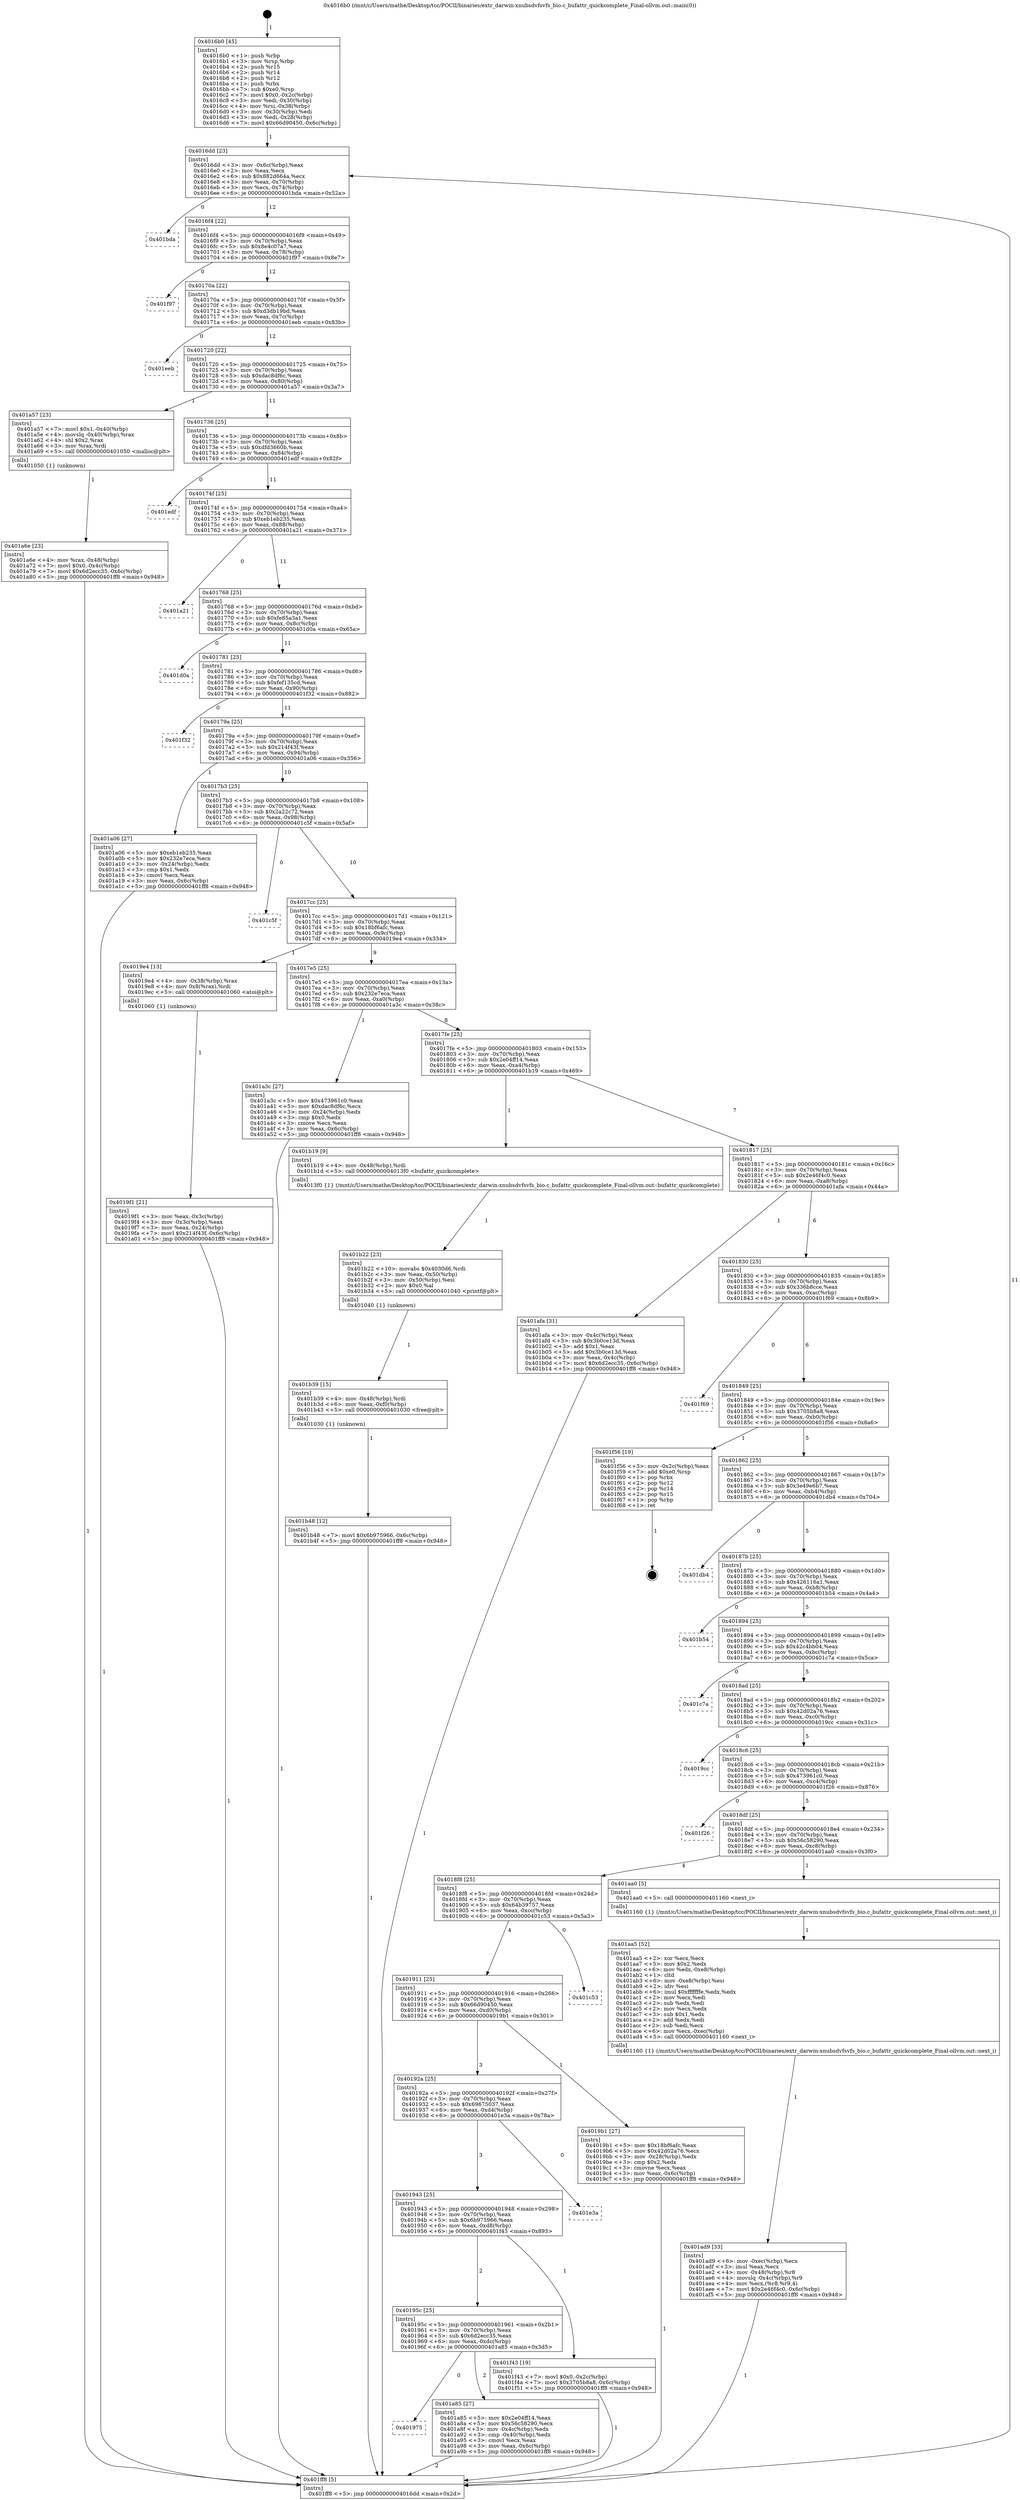digraph "0x4016b0" {
  label = "0x4016b0 (/mnt/c/Users/mathe/Desktop/tcc/POCII/binaries/extr_darwin-xnubsdvfsvfs_bio.c_bufattr_quickcomplete_Final-ollvm.out::main(0))"
  labelloc = "t"
  node[shape=record]

  Entry [label="",width=0.3,height=0.3,shape=circle,fillcolor=black,style=filled]
  "0x4016dd" [label="{
     0x4016dd [23]\l
     | [instrs]\l
     &nbsp;&nbsp;0x4016dd \<+3\>: mov -0x6c(%rbp),%eax\l
     &nbsp;&nbsp;0x4016e0 \<+2\>: mov %eax,%ecx\l
     &nbsp;&nbsp;0x4016e2 \<+6\>: sub $0x882d664a,%ecx\l
     &nbsp;&nbsp;0x4016e8 \<+3\>: mov %eax,-0x70(%rbp)\l
     &nbsp;&nbsp;0x4016eb \<+3\>: mov %ecx,-0x74(%rbp)\l
     &nbsp;&nbsp;0x4016ee \<+6\>: je 0000000000401bda \<main+0x52a\>\l
  }"]
  "0x401bda" [label="{
     0x401bda\l
  }", style=dashed]
  "0x4016f4" [label="{
     0x4016f4 [22]\l
     | [instrs]\l
     &nbsp;&nbsp;0x4016f4 \<+5\>: jmp 00000000004016f9 \<main+0x49\>\l
     &nbsp;&nbsp;0x4016f9 \<+3\>: mov -0x70(%rbp),%eax\l
     &nbsp;&nbsp;0x4016fc \<+5\>: sub $0x8e4c07a7,%eax\l
     &nbsp;&nbsp;0x401701 \<+3\>: mov %eax,-0x78(%rbp)\l
     &nbsp;&nbsp;0x401704 \<+6\>: je 0000000000401f97 \<main+0x8e7\>\l
  }"]
  Exit [label="",width=0.3,height=0.3,shape=circle,fillcolor=black,style=filled,peripheries=2]
  "0x401f97" [label="{
     0x401f97\l
  }", style=dashed]
  "0x40170a" [label="{
     0x40170a [22]\l
     | [instrs]\l
     &nbsp;&nbsp;0x40170a \<+5\>: jmp 000000000040170f \<main+0x5f\>\l
     &nbsp;&nbsp;0x40170f \<+3\>: mov -0x70(%rbp),%eax\l
     &nbsp;&nbsp;0x401712 \<+5\>: sub $0xd3db19bd,%eax\l
     &nbsp;&nbsp;0x401717 \<+3\>: mov %eax,-0x7c(%rbp)\l
     &nbsp;&nbsp;0x40171a \<+6\>: je 0000000000401eeb \<main+0x83b\>\l
  }"]
  "0x401b48" [label="{
     0x401b48 [12]\l
     | [instrs]\l
     &nbsp;&nbsp;0x401b48 \<+7\>: movl $0x6b975966,-0x6c(%rbp)\l
     &nbsp;&nbsp;0x401b4f \<+5\>: jmp 0000000000401ff8 \<main+0x948\>\l
  }"]
  "0x401eeb" [label="{
     0x401eeb\l
  }", style=dashed]
  "0x401720" [label="{
     0x401720 [22]\l
     | [instrs]\l
     &nbsp;&nbsp;0x401720 \<+5\>: jmp 0000000000401725 \<main+0x75\>\l
     &nbsp;&nbsp;0x401725 \<+3\>: mov -0x70(%rbp),%eax\l
     &nbsp;&nbsp;0x401728 \<+5\>: sub $0xdac8df6c,%eax\l
     &nbsp;&nbsp;0x40172d \<+3\>: mov %eax,-0x80(%rbp)\l
     &nbsp;&nbsp;0x401730 \<+6\>: je 0000000000401a57 \<main+0x3a7\>\l
  }"]
  "0x401b39" [label="{
     0x401b39 [15]\l
     | [instrs]\l
     &nbsp;&nbsp;0x401b39 \<+4\>: mov -0x48(%rbp),%rdi\l
     &nbsp;&nbsp;0x401b3d \<+6\>: mov %eax,-0xf0(%rbp)\l
     &nbsp;&nbsp;0x401b43 \<+5\>: call 0000000000401030 \<free@plt\>\l
     | [calls]\l
     &nbsp;&nbsp;0x401030 \{1\} (unknown)\l
  }"]
  "0x401a57" [label="{
     0x401a57 [23]\l
     | [instrs]\l
     &nbsp;&nbsp;0x401a57 \<+7\>: movl $0x1,-0x40(%rbp)\l
     &nbsp;&nbsp;0x401a5e \<+4\>: movslq -0x40(%rbp),%rax\l
     &nbsp;&nbsp;0x401a62 \<+4\>: shl $0x2,%rax\l
     &nbsp;&nbsp;0x401a66 \<+3\>: mov %rax,%rdi\l
     &nbsp;&nbsp;0x401a69 \<+5\>: call 0000000000401050 \<malloc@plt\>\l
     | [calls]\l
     &nbsp;&nbsp;0x401050 \{1\} (unknown)\l
  }"]
  "0x401736" [label="{
     0x401736 [25]\l
     | [instrs]\l
     &nbsp;&nbsp;0x401736 \<+5\>: jmp 000000000040173b \<main+0x8b\>\l
     &nbsp;&nbsp;0x40173b \<+3\>: mov -0x70(%rbp),%eax\l
     &nbsp;&nbsp;0x40173e \<+5\>: sub $0xdfd3660b,%eax\l
     &nbsp;&nbsp;0x401743 \<+6\>: mov %eax,-0x84(%rbp)\l
     &nbsp;&nbsp;0x401749 \<+6\>: je 0000000000401edf \<main+0x82f\>\l
  }"]
  "0x401b22" [label="{
     0x401b22 [23]\l
     | [instrs]\l
     &nbsp;&nbsp;0x401b22 \<+10\>: movabs $0x4030d6,%rdi\l
     &nbsp;&nbsp;0x401b2c \<+3\>: mov %eax,-0x50(%rbp)\l
     &nbsp;&nbsp;0x401b2f \<+3\>: mov -0x50(%rbp),%esi\l
     &nbsp;&nbsp;0x401b32 \<+2\>: mov $0x0,%al\l
     &nbsp;&nbsp;0x401b34 \<+5\>: call 0000000000401040 \<printf@plt\>\l
     | [calls]\l
     &nbsp;&nbsp;0x401040 \{1\} (unknown)\l
  }"]
  "0x401edf" [label="{
     0x401edf\l
  }", style=dashed]
  "0x40174f" [label="{
     0x40174f [25]\l
     | [instrs]\l
     &nbsp;&nbsp;0x40174f \<+5\>: jmp 0000000000401754 \<main+0xa4\>\l
     &nbsp;&nbsp;0x401754 \<+3\>: mov -0x70(%rbp),%eax\l
     &nbsp;&nbsp;0x401757 \<+5\>: sub $0xeb1eb235,%eax\l
     &nbsp;&nbsp;0x40175c \<+6\>: mov %eax,-0x88(%rbp)\l
     &nbsp;&nbsp;0x401762 \<+6\>: je 0000000000401a21 \<main+0x371\>\l
  }"]
  "0x401ad9" [label="{
     0x401ad9 [33]\l
     | [instrs]\l
     &nbsp;&nbsp;0x401ad9 \<+6\>: mov -0xec(%rbp),%ecx\l
     &nbsp;&nbsp;0x401adf \<+3\>: imul %eax,%ecx\l
     &nbsp;&nbsp;0x401ae2 \<+4\>: mov -0x48(%rbp),%r8\l
     &nbsp;&nbsp;0x401ae6 \<+4\>: movslq -0x4c(%rbp),%r9\l
     &nbsp;&nbsp;0x401aea \<+4\>: mov %ecx,(%r8,%r9,4)\l
     &nbsp;&nbsp;0x401aee \<+7\>: movl $0x2e46f4c0,-0x6c(%rbp)\l
     &nbsp;&nbsp;0x401af5 \<+5\>: jmp 0000000000401ff8 \<main+0x948\>\l
  }"]
  "0x401a21" [label="{
     0x401a21\l
  }", style=dashed]
  "0x401768" [label="{
     0x401768 [25]\l
     | [instrs]\l
     &nbsp;&nbsp;0x401768 \<+5\>: jmp 000000000040176d \<main+0xbd\>\l
     &nbsp;&nbsp;0x40176d \<+3\>: mov -0x70(%rbp),%eax\l
     &nbsp;&nbsp;0x401770 \<+5\>: sub $0xfe85a3a1,%eax\l
     &nbsp;&nbsp;0x401775 \<+6\>: mov %eax,-0x8c(%rbp)\l
     &nbsp;&nbsp;0x40177b \<+6\>: je 0000000000401d0a \<main+0x65a\>\l
  }"]
  "0x401aa5" [label="{
     0x401aa5 [52]\l
     | [instrs]\l
     &nbsp;&nbsp;0x401aa5 \<+2\>: xor %ecx,%ecx\l
     &nbsp;&nbsp;0x401aa7 \<+5\>: mov $0x2,%edx\l
     &nbsp;&nbsp;0x401aac \<+6\>: mov %edx,-0xe8(%rbp)\l
     &nbsp;&nbsp;0x401ab2 \<+1\>: cltd\l
     &nbsp;&nbsp;0x401ab3 \<+6\>: mov -0xe8(%rbp),%esi\l
     &nbsp;&nbsp;0x401ab9 \<+2\>: idiv %esi\l
     &nbsp;&nbsp;0x401abb \<+6\>: imul $0xfffffffe,%edx,%edx\l
     &nbsp;&nbsp;0x401ac1 \<+2\>: mov %ecx,%edi\l
     &nbsp;&nbsp;0x401ac3 \<+2\>: sub %edx,%edi\l
     &nbsp;&nbsp;0x401ac5 \<+2\>: mov %ecx,%edx\l
     &nbsp;&nbsp;0x401ac7 \<+3\>: sub $0x1,%edx\l
     &nbsp;&nbsp;0x401aca \<+2\>: add %edx,%edi\l
     &nbsp;&nbsp;0x401acc \<+2\>: sub %edi,%ecx\l
     &nbsp;&nbsp;0x401ace \<+6\>: mov %ecx,-0xec(%rbp)\l
     &nbsp;&nbsp;0x401ad4 \<+5\>: call 0000000000401160 \<next_i\>\l
     | [calls]\l
     &nbsp;&nbsp;0x401160 \{1\} (/mnt/c/Users/mathe/Desktop/tcc/POCII/binaries/extr_darwin-xnubsdvfsvfs_bio.c_bufattr_quickcomplete_Final-ollvm.out::next_i)\l
  }"]
  "0x401d0a" [label="{
     0x401d0a\l
  }", style=dashed]
  "0x401781" [label="{
     0x401781 [25]\l
     | [instrs]\l
     &nbsp;&nbsp;0x401781 \<+5\>: jmp 0000000000401786 \<main+0xd6\>\l
     &nbsp;&nbsp;0x401786 \<+3\>: mov -0x70(%rbp),%eax\l
     &nbsp;&nbsp;0x401789 \<+5\>: sub $0xfef135cd,%eax\l
     &nbsp;&nbsp;0x40178e \<+6\>: mov %eax,-0x90(%rbp)\l
     &nbsp;&nbsp;0x401794 \<+6\>: je 0000000000401f32 \<main+0x882\>\l
  }"]
  "0x401975" [label="{
     0x401975\l
  }", style=dashed]
  "0x401f32" [label="{
     0x401f32\l
  }", style=dashed]
  "0x40179a" [label="{
     0x40179a [25]\l
     | [instrs]\l
     &nbsp;&nbsp;0x40179a \<+5\>: jmp 000000000040179f \<main+0xef\>\l
     &nbsp;&nbsp;0x40179f \<+3\>: mov -0x70(%rbp),%eax\l
     &nbsp;&nbsp;0x4017a2 \<+5\>: sub $0x214f43f,%eax\l
     &nbsp;&nbsp;0x4017a7 \<+6\>: mov %eax,-0x94(%rbp)\l
     &nbsp;&nbsp;0x4017ad \<+6\>: je 0000000000401a06 \<main+0x356\>\l
  }"]
  "0x401a85" [label="{
     0x401a85 [27]\l
     | [instrs]\l
     &nbsp;&nbsp;0x401a85 \<+5\>: mov $0x2e04ff14,%eax\l
     &nbsp;&nbsp;0x401a8a \<+5\>: mov $0x56c58290,%ecx\l
     &nbsp;&nbsp;0x401a8f \<+3\>: mov -0x4c(%rbp),%edx\l
     &nbsp;&nbsp;0x401a92 \<+3\>: cmp -0x40(%rbp),%edx\l
     &nbsp;&nbsp;0x401a95 \<+3\>: cmovl %ecx,%eax\l
     &nbsp;&nbsp;0x401a98 \<+3\>: mov %eax,-0x6c(%rbp)\l
     &nbsp;&nbsp;0x401a9b \<+5\>: jmp 0000000000401ff8 \<main+0x948\>\l
  }"]
  "0x401a06" [label="{
     0x401a06 [27]\l
     | [instrs]\l
     &nbsp;&nbsp;0x401a06 \<+5\>: mov $0xeb1eb235,%eax\l
     &nbsp;&nbsp;0x401a0b \<+5\>: mov $0x232e7eca,%ecx\l
     &nbsp;&nbsp;0x401a10 \<+3\>: mov -0x24(%rbp),%edx\l
     &nbsp;&nbsp;0x401a13 \<+3\>: cmp $0x1,%edx\l
     &nbsp;&nbsp;0x401a16 \<+3\>: cmovl %ecx,%eax\l
     &nbsp;&nbsp;0x401a19 \<+3\>: mov %eax,-0x6c(%rbp)\l
     &nbsp;&nbsp;0x401a1c \<+5\>: jmp 0000000000401ff8 \<main+0x948\>\l
  }"]
  "0x4017b3" [label="{
     0x4017b3 [25]\l
     | [instrs]\l
     &nbsp;&nbsp;0x4017b3 \<+5\>: jmp 00000000004017b8 \<main+0x108\>\l
     &nbsp;&nbsp;0x4017b8 \<+3\>: mov -0x70(%rbp),%eax\l
     &nbsp;&nbsp;0x4017bb \<+5\>: sub $0x2a22c72,%eax\l
     &nbsp;&nbsp;0x4017c0 \<+6\>: mov %eax,-0x98(%rbp)\l
     &nbsp;&nbsp;0x4017c6 \<+6\>: je 0000000000401c5f \<main+0x5af\>\l
  }"]
  "0x40195c" [label="{
     0x40195c [25]\l
     | [instrs]\l
     &nbsp;&nbsp;0x40195c \<+5\>: jmp 0000000000401961 \<main+0x2b1\>\l
     &nbsp;&nbsp;0x401961 \<+3\>: mov -0x70(%rbp),%eax\l
     &nbsp;&nbsp;0x401964 \<+5\>: sub $0x6d2ecc35,%eax\l
     &nbsp;&nbsp;0x401969 \<+6\>: mov %eax,-0xdc(%rbp)\l
     &nbsp;&nbsp;0x40196f \<+6\>: je 0000000000401a85 \<main+0x3d5\>\l
  }"]
  "0x401c5f" [label="{
     0x401c5f\l
  }", style=dashed]
  "0x4017cc" [label="{
     0x4017cc [25]\l
     | [instrs]\l
     &nbsp;&nbsp;0x4017cc \<+5\>: jmp 00000000004017d1 \<main+0x121\>\l
     &nbsp;&nbsp;0x4017d1 \<+3\>: mov -0x70(%rbp),%eax\l
     &nbsp;&nbsp;0x4017d4 \<+5\>: sub $0x18bf6afc,%eax\l
     &nbsp;&nbsp;0x4017d9 \<+6\>: mov %eax,-0x9c(%rbp)\l
     &nbsp;&nbsp;0x4017df \<+6\>: je 00000000004019e4 \<main+0x334\>\l
  }"]
  "0x401f43" [label="{
     0x401f43 [19]\l
     | [instrs]\l
     &nbsp;&nbsp;0x401f43 \<+7\>: movl $0x0,-0x2c(%rbp)\l
     &nbsp;&nbsp;0x401f4a \<+7\>: movl $0x3705b8a8,-0x6c(%rbp)\l
     &nbsp;&nbsp;0x401f51 \<+5\>: jmp 0000000000401ff8 \<main+0x948\>\l
  }"]
  "0x4019e4" [label="{
     0x4019e4 [13]\l
     | [instrs]\l
     &nbsp;&nbsp;0x4019e4 \<+4\>: mov -0x38(%rbp),%rax\l
     &nbsp;&nbsp;0x4019e8 \<+4\>: mov 0x8(%rax),%rdi\l
     &nbsp;&nbsp;0x4019ec \<+5\>: call 0000000000401060 \<atoi@plt\>\l
     | [calls]\l
     &nbsp;&nbsp;0x401060 \{1\} (unknown)\l
  }"]
  "0x4017e5" [label="{
     0x4017e5 [25]\l
     | [instrs]\l
     &nbsp;&nbsp;0x4017e5 \<+5\>: jmp 00000000004017ea \<main+0x13a\>\l
     &nbsp;&nbsp;0x4017ea \<+3\>: mov -0x70(%rbp),%eax\l
     &nbsp;&nbsp;0x4017ed \<+5\>: sub $0x232e7eca,%eax\l
     &nbsp;&nbsp;0x4017f2 \<+6\>: mov %eax,-0xa0(%rbp)\l
     &nbsp;&nbsp;0x4017f8 \<+6\>: je 0000000000401a3c \<main+0x38c\>\l
  }"]
  "0x401943" [label="{
     0x401943 [25]\l
     | [instrs]\l
     &nbsp;&nbsp;0x401943 \<+5\>: jmp 0000000000401948 \<main+0x298\>\l
     &nbsp;&nbsp;0x401948 \<+3\>: mov -0x70(%rbp),%eax\l
     &nbsp;&nbsp;0x40194b \<+5\>: sub $0x6b975966,%eax\l
     &nbsp;&nbsp;0x401950 \<+6\>: mov %eax,-0xd8(%rbp)\l
     &nbsp;&nbsp;0x401956 \<+6\>: je 0000000000401f43 \<main+0x893\>\l
  }"]
  "0x401a3c" [label="{
     0x401a3c [27]\l
     | [instrs]\l
     &nbsp;&nbsp;0x401a3c \<+5\>: mov $0x473961c0,%eax\l
     &nbsp;&nbsp;0x401a41 \<+5\>: mov $0xdac8df6c,%ecx\l
     &nbsp;&nbsp;0x401a46 \<+3\>: mov -0x24(%rbp),%edx\l
     &nbsp;&nbsp;0x401a49 \<+3\>: cmp $0x0,%edx\l
     &nbsp;&nbsp;0x401a4c \<+3\>: cmove %ecx,%eax\l
     &nbsp;&nbsp;0x401a4f \<+3\>: mov %eax,-0x6c(%rbp)\l
     &nbsp;&nbsp;0x401a52 \<+5\>: jmp 0000000000401ff8 \<main+0x948\>\l
  }"]
  "0x4017fe" [label="{
     0x4017fe [25]\l
     | [instrs]\l
     &nbsp;&nbsp;0x4017fe \<+5\>: jmp 0000000000401803 \<main+0x153\>\l
     &nbsp;&nbsp;0x401803 \<+3\>: mov -0x70(%rbp),%eax\l
     &nbsp;&nbsp;0x401806 \<+5\>: sub $0x2e04ff14,%eax\l
     &nbsp;&nbsp;0x40180b \<+6\>: mov %eax,-0xa4(%rbp)\l
     &nbsp;&nbsp;0x401811 \<+6\>: je 0000000000401b19 \<main+0x469\>\l
  }"]
  "0x401e3a" [label="{
     0x401e3a\l
  }", style=dashed]
  "0x401b19" [label="{
     0x401b19 [9]\l
     | [instrs]\l
     &nbsp;&nbsp;0x401b19 \<+4\>: mov -0x48(%rbp),%rdi\l
     &nbsp;&nbsp;0x401b1d \<+5\>: call 00000000004013f0 \<bufattr_quickcomplete\>\l
     | [calls]\l
     &nbsp;&nbsp;0x4013f0 \{1\} (/mnt/c/Users/mathe/Desktop/tcc/POCII/binaries/extr_darwin-xnubsdvfsvfs_bio.c_bufattr_quickcomplete_Final-ollvm.out::bufattr_quickcomplete)\l
  }"]
  "0x401817" [label="{
     0x401817 [25]\l
     | [instrs]\l
     &nbsp;&nbsp;0x401817 \<+5\>: jmp 000000000040181c \<main+0x16c\>\l
     &nbsp;&nbsp;0x40181c \<+3\>: mov -0x70(%rbp),%eax\l
     &nbsp;&nbsp;0x40181f \<+5\>: sub $0x2e46f4c0,%eax\l
     &nbsp;&nbsp;0x401824 \<+6\>: mov %eax,-0xa8(%rbp)\l
     &nbsp;&nbsp;0x40182a \<+6\>: je 0000000000401afa \<main+0x44a\>\l
  }"]
  "0x401a6e" [label="{
     0x401a6e [23]\l
     | [instrs]\l
     &nbsp;&nbsp;0x401a6e \<+4\>: mov %rax,-0x48(%rbp)\l
     &nbsp;&nbsp;0x401a72 \<+7\>: movl $0x0,-0x4c(%rbp)\l
     &nbsp;&nbsp;0x401a79 \<+7\>: movl $0x6d2ecc35,-0x6c(%rbp)\l
     &nbsp;&nbsp;0x401a80 \<+5\>: jmp 0000000000401ff8 \<main+0x948\>\l
  }"]
  "0x401afa" [label="{
     0x401afa [31]\l
     | [instrs]\l
     &nbsp;&nbsp;0x401afa \<+3\>: mov -0x4c(%rbp),%eax\l
     &nbsp;&nbsp;0x401afd \<+5\>: sub $0x3b0ce13d,%eax\l
     &nbsp;&nbsp;0x401b02 \<+3\>: add $0x1,%eax\l
     &nbsp;&nbsp;0x401b05 \<+5\>: add $0x3b0ce13d,%eax\l
     &nbsp;&nbsp;0x401b0a \<+3\>: mov %eax,-0x4c(%rbp)\l
     &nbsp;&nbsp;0x401b0d \<+7\>: movl $0x6d2ecc35,-0x6c(%rbp)\l
     &nbsp;&nbsp;0x401b14 \<+5\>: jmp 0000000000401ff8 \<main+0x948\>\l
  }"]
  "0x401830" [label="{
     0x401830 [25]\l
     | [instrs]\l
     &nbsp;&nbsp;0x401830 \<+5\>: jmp 0000000000401835 \<main+0x185\>\l
     &nbsp;&nbsp;0x401835 \<+3\>: mov -0x70(%rbp),%eax\l
     &nbsp;&nbsp;0x401838 \<+5\>: sub $0x336b8cce,%eax\l
     &nbsp;&nbsp;0x40183d \<+6\>: mov %eax,-0xac(%rbp)\l
     &nbsp;&nbsp;0x401843 \<+6\>: je 0000000000401f69 \<main+0x8b9\>\l
  }"]
  "0x4019f1" [label="{
     0x4019f1 [21]\l
     | [instrs]\l
     &nbsp;&nbsp;0x4019f1 \<+3\>: mov %eax,-0x3c(%rbp)\l
     &nbsp;&nbsp;0x4019f4 \<+3\>: mov -0x3c(%rbp),%eax\l
     &nbsp;&nbsp;0x4019f7 \<+3\>: mov %eax,-0x24(%rbp)\l
     &nbsp;&nbsp;0x4019fa \<+7\>: movl $0x214f43f,-0x6c(%rbp)\l
     &nbsp;&nbsp;0x401a01 \<+5\>: jmp 0000000000401ff8 \<main+0x948\>\l
  }"]
  "0x401f69" [label="{
     0x401f69\l
  }", style=dashed]
  "0x401849" [label="{
     0x401849 [25]\l
     | [instrs]\l
     &nbsp;&nbsp;0x401849 \<+5\>: jmp 000000000040184e \<main+0x19e\>\l
     &nbsp;&nbsp;0x40184e \<+3\>: mov -0x70(%rbp),%eax\l
     &nbsp;&nbsp;0x401851 \<+5\>: sub $0x3705b8a8,%eax\l
     &nbsp;&nbsp;0x401856 \<+6\>: mov %eax,-0xb0(%rbp)\l
     &nbsp;&nbsp;0x40185c \<+6\>: je 0000000000401f56 \<main+0x8a6\>\l
  }"]
  "0x4016b0" [label="{
     0x4016b0 [45]\l
     | [instrs]\l
     &nbsp;&nbsp;0x4016b0 \<+1\>: push %rbp\l
     &nbsp;&nbsp;0x4016b1 \<+3\>: mov %rsp,%rbp\l
     &nbsp;&nbsp;0x4016b4 \<+2\>: push %r15\l
     &nbsp;&nbsp;0x4016b6 \<+2\>: push %r14\l
     &nbsp;&nbsp;0x4016b8 \<+2\>: push %r12\l
     &nbsp;&nbsp;0x4016ba \<+1\>: push %rbx\l
     &nbsp;&nbsp;0x4016bb \<+7\>: sub $0xe0,%rsp\l
     &nbsp;&nbsp;0x4016c2 \<+7\>: movl $0x0,-0x2c(%rbp)\l
     &nbsp;&nbsp;0x4016c9 \<+3\>: mov %edi,-0x30(%rbp)\l
     &nbsp;&nbsp;0x4016cc \<+4\>: mov %rsi,-0x38(%rbp)\l
     &nbsp;&nbsp;0x4016d0 \<+3\>: mov -0x30(%rbp),%edi\l
     &nbsp;&nbsp;0x4016d3 \<+3\>: mov %edi,-0x28(%rbp)\l
     &nbsp;&nbsp;0x4016d6 \<+7\>: movl $0x66d90450,-0x6c(%rbp)\l
  }"]
  "0x401f56" [label="{
     0x401f56 [19]\l
     | [instrs]\l
     &nbsp;&nbsp;0x401f56 \<+3\>: mov -0x2c(%rbp),%eax\l
     &nbsp;&nbsp;0x401f59 \<+7\>: add $0xe0,%rsp\l
     &nbsp;&nbsp;0x401f60 \<+1\>: pop %rbx\l
     &nbsp;&nbsp;0x401f61 \<+2\>: pop %r12\l
     &nbsp;&nbsp;0x401f63 \<+2\>: pop %r14\l
     &nbsp;&nbsp;0x401f65 \<+2\>: pop %r15\l
     &nbsp;&nbsp;0x401f67 \<+1\>: pop %rbp\l
     &nbsp;&nbsp;0x401f68 \<+1\>: ret\l
  }"]
  "0x401862" [label="{
     0x401862 [25]\l
     | [instrs]\l
     &nbsp;&nbsp;0x401862 \<+5\>: jmp 0000000000401867 \<main+0x1b7\>\l
     &nbsp;&nbsp;0x401867 \<+3\>: mov -0x70(%rbp),%eax\l
     &nbsp;&nbsp;0x40186a \<+5\>: sub $0x3e49e6b7,%eax\l
     &nbsp;&nbsp;0x40186f \<+6\>: mov %eax,-0xb4(%rbp)\l
     &nbsp;&nbsp;0x401875 \<+6\>: je 0000000000401db4 \<main+0x704\>\l
  }"]
  "0x401ff8" [label="{
     0x401ff8 [5]\l
     | [instrs]\l
     &nbsp;&nbsp;0x401ff8 \<+5\>: jmp 00000000004016dd \<main+0x2d\>\l
  }"]
  "0x401db4" [label="{
     0x401db4\l
  }", style=dashed]
  "0x40187b" [label="{
     0x40187b [25]\l
     | [instrs]\l
     &nbsp;&nbsp;0x40187b \<+5\>: jmp 0000000000401880 \<main+0x1d0\>\l
     &nbsp;&nbsp;0x401880 \<+3\>: mov -0x70(%rbp),%eax\l
     &nbsp;&nbsp;0x401883 \<+5\>: sub $0x426116a1,%eax\l
     &nbsp;&nbsp;0x401888 \<+6\>: mov %eax,-0xb8(%rbp)\l
     &nbsp;&nbsp;0x40188e \<+6\>: je 0000000000401b54 \<main+0x4a4\>\l
  }"]
  "0x40192a" [label="{
     0x40192a [25]\l
     | [instrs]\l
     &nbsp;&nbsp;0x40192a \<+5\>: jmp 000000000040192f \<main+0x27f\>\l
     &nbsp;&nbsp;0x40192f \<+3\>: mov -0x70(%rbp),%eax\l
     &nbsp;&nbsp;0x401932 \<+5\>: sub $0x69675037,%eax\l
     &nbsp;&nbsp;0x401937 \<+6\>: mov %eax,-0xd4(%rbp)\l
     &nbsp;&nbsp;0x40193d \<+6\>: je 0000000000401e3a \<main+0x78a\>\l
  }"]
  "0x401b54" [label="{
     0x401b54\l
  }", style=dashed]
  "0x401894" [label="{
     0x401894 [25]\l
     | [instrs]\l
     &nbsp;&nbsp;0x401894 \<+5\>: jmp 0000000000401899 \<main+0x1e9\>\l
     &nbsp;&nbsp;0x401899 \<+3\>: mov -0x70(%rbp),%eax\l
     &nbsp;&nbsp;0x40189c \<+5\>: sub $0x42c4bb04,%eax\l
     &nbsp;&nbsp;0x4018a1 \<+6\>: mov %eax,-0xbc(%rbp)\l
     &nbsp;&nbsp;0x4018a7 \<+6\>: je 0000000000401c7a \<main+0x5ca\>\l
  }"]
  "0x4019b1" [label="{
     0x4019b1 [27]\l
     | [instrs]\l
     &nbsp;&nbsp;0x4019b1 \<+5\>: mov $0x18bf6afc,%eax\l
     &nbsp;&nbsp;0x4019b6 \<+5\>: mov $0x42d02a76,%ecx\l
     &nbsp;&nbsp;0x4019bb \<+3\>: mov -0x28(%rbp),%edx\l
     &nbsp;&nbsp;0x4019be \<+3\>: cmp $0x2,%edx\l
     &nbsp;&nbsp;0x4019c1 \<+3\>: cmovne %ecx,%eax\l
     &nbsp;&nbsp;0x4019c4 \<+3\>: mov %eax,-0x6c(%rbp)\l
     &nbsp;&nbsp;0x4019c7 \<+5\>: jmp 0000000000401ff8 \<main+0x948\>\l
  }"]
  "0x401c7a" [label="{
     0x401c7a\l
  }", style=dashed]
  "0x4018ad" [label="{
     0x4018ad [25]\l
     | [instrs]\l
     &nbsp;&nbsp;0x4018ad \<+5\>: jmp 00000000004018b2 \<main+0x202\>\l
     &nbsp;&nbsp;0x4018b2 \<+3\>: mov -0x70(%rbp),%eax\l
     &nbsp;&nbsp;0x4018b5 \<+5\>: sub $0x42d02a76,%eax\l
     &nbsp;&nbsp;0x4018ba \<+6\>: mov %eax,-0xc0(%rbp)\l
     &nbsp;&nbsp;0x4018c0 \<+6\>: je 00000000004019cc \<main+0x31c\>\l
  }"]
  "0x401911" [label="{
     0x401911 [25]\l
     | [instrs]\l
     &nbsp;&nbsp;0x401911 \<+5\>: jmp 0000000000401916 \<main+0x266\>\l
     &nbsp;&nbsp;0x401916 \<+3\>: mov -0x70(%rbp),%eax\l
     &nbsp;&nbsp;0x401919 \<+5\>: sub $0x66d90450,%eax\l
     &nbsp;&nbsp;0x40191e \<+6\>: mov %eax,-0xd0(%rbp)\l
     &nbsp;&nbsp;0x401924 \<+6\>: je 00000000004019b1 \<main+0x301\>\l
  }"]
  "0x4019cc" [label="{
     0x4019cc\l
  }", style=dashed]
  "0x4018c6" [label="{
     0x4018c6 [25]\l
     | [instrs]\l
     &nbsp;&nbsp;0x4018c6 \<+5\>: jmp 00000000004018cb \<main+0x21b\>\l
     &nbsp;&nbsp;0x4018cb \<+3\>: mov -0x70(%rbp),%eax\l
     &nbsp;&nbsp;0x4018ce \<+5\>: sub $0x473961c0,%eax\l
     &nbsp;&nbsp;0x4018d3 \<+6\>: mov %eax,-0xc4(%rbp)\l
     &nbsp;&nbsp;0x4018d9 \<+6\>: je 0000000000401f26 \<main+0x876\>\l
  }"]
  "0x401c53" [label="{
     0x401c53\l
  }", style=dashed]
  "0x401f26" [label="{
     0x401f26\l
  }", style=dashed]
  "0x4018df" [label="{
     0x4018df [25]\l
     | [instrs]\l
     &nbsp;&nbsp;0x4018df \<+5\>: jmp 00000000004018e4 \<main+0x234\>\l
     &nbsp;&nbsp;0x4018e4 \<+3\>: mov -0x70(%rbp),%eax\l
     &nbsp;&nbsp;0x4018e7 \<+5\>: sub $0x56c58290,%eax\l
     &nbsp;&nbsp;0x4018ec \<+6\>: mov %eax,-0xc8(%rbp)\l
     &nbsp;&nbsp;0x4018f2 \<+6\>: je 0000000000401aa0 \<main+0x3f0\>\l
  }"]
  "0x4018f8" [label="{
     0x4018f8 [25]\l
     | [instrs]\l
     &nbsp;&nbsp;0x4018f8 \<+5\>: jmp 00000000004018fd \<main+0x24d\>\l
     &nbsp;&nbsp;0x4018fd \<+3\>: mov -0x70(%rbp),%eax\l
     &nbsp;&nbsp;0x401900 \<+5\>: sub $0x64b39757,%eax\l
     &nbsp;&nbsp;0x401905 \<+6\>: mov %eax,-0xcc(%rbp)\l
     &nbsp;&nbsp;0x40190b \<+6\>: je 0000000000401c53 \<main+0x5a3\>\l
  }"]
  "0x401aa0" [label="{
     0x401aa0 [5]\l
     | [instrs]\l
     &nbsp;&nbsp;0x401aa0 \<+5\>: call 0000000000401160 \<next_i\>\l
     | [calls]\l
     &nbsp;&nbsp;0x401160 \{1\} (/mnt/c/Users/mathe/Desktop/tcc/POCII/binaries/extr_darwin-xnubsdvfsvfs_bio.c_bufattr_quickcomplete_Final-ollvm.out::next_i)\l
  }"]
  Entry -> "0x4016b0" [label=" 1"]
  "0x4016dd" -> "0x401bda" [label=" 0"]
  "0x4016dd" -> "0x4016f4" [label=" 12"]
  "0x401f56" -> Exit [label=" 1"]
  "0x4016f4" -> "0x401f97" [label=" 0"]
  "0x4016f4" -> "0x40170a" [label=" 12"]
  "0x401f43" -> "0x401ff8" [label=" 1"]
  "0x40170a" -> "0x401eeb" [label=" 0"]
  "0x40170a" -> "0x401720" [label=" 12"]
  "0x401b48" -> "0x401ff8" [label=" 1"]
  "0x401720" -> "0x401a57" [label=" 1"]
  "0x401720" -> "0x401736" [label=" 11"]
  "0x401b39" -> "0x401b48" [label=" 1"]
  "0x401736" -> "0x401edf" [label=" 0"]
  "0x401736" -> "0x40174f" [label=" 11"]
  "0x401b22" -> "0x401b39" [label=" 1"]
  "0x40174f" -> "0x401a21" [label=" 0"]
  "0x40174f" -> "0x401768" [label=" 11"]
  "0x401b19" -> "0x401b22" [label=" 1"]
  "0x401768" -> "0x401d0a" [label=" 0"]
  "0x401768" -> "0x401781" [label=" 11"]
  "0x401afa" -> "0x401ff8" [label=" 1"]
  "0x401781" -> "0x401f32" [label=" 0"]
  "0x401781" -> "0x40179a" [label=" 11"]
  "0x401ad9" -> "0x401ff8" [label=" 1"]
  "0x40179a" -> "0x401a06" [label=" 1"]
  "0x40179a" -> "0x4017b3" [label=" 10"]
  "0x401aa5" -> "0x401ad9" [label=" 1"]
  "0x4017b3" -> "0x401c5f" [label=" 0"]
  "0x4017b3" -> "0x4017cc" [label=" 10"]
  "0x401a85" -> "0x401ff8" [label=" 2"]
  "0x4017cc" -> "0x4019e4" [label=" 1"]
  "0x4017cc" -> "0x4017e5" [label=" 9"]
  "0x40195c" -> "0x401975" [label=" 0"]
  "0x4017e5" -> "0x401a3c" [label=" 1"]
  "0x4017e5" -> "0x4017fe" [label=" 8"]
  "0x401aa0" -> "0x401aa5" [label=" 1"]
  "0x4017fe" -> "0x401b19" [label=" 1"]
  "0x4017fe" -> "0x401817" [label=" 7"]
  "0x401943" -> "0x40195c" [label=" 2"]
  "0x401817" -> "0x401afa" [label=" 1"]
  "0x401817" -> "0x401830" [label=" 6"]
  "0x40195c" -> "0x401a85" [label=" 2"]
  "0x401830" -> "0x401f69" [label=" 0"]
  "0x401830" -> "0x401849" [label=" 6"]
  "0x40192a" -> "0x401943" [label=" 3"]
  "0x401849" -> "0x401f56" [label=" 1"]
  "0x401849" -> "0x401862" [label=" 5"]
  "0x40192a" -> "0x401e3a" [label=" 0"]
  "0x401862" -> "0x401db4" [label=" 0"]
  "0x401862" -> "0x40187b" [label=" 5"]
  "0x401943" -> "0x401f43" [label=" 1"]
  "0x40187b" -> "0x401b54" [label=" 0"]
  "0x40187b" -> "0x401894" [label=" 5"]
  "0x401a6e" -> "0x401ff8" [label=" 1"]
  "0x401894" -> "0x401c7a" [label=" 0"]
  "0x401894" -> "0x4018ad" [label=" 5"]
  "0x401a57" -> "0x401a6e" [label=" 1"]
  "0x4018ad" -> "0x4019cc" [label=" 0"]
  "0x4018ad" -> "0x4018c6" [label=" 5"]
  "0x401a06" -> "0x401ff8" [label=" 1"]
  "0x4018c6" -> "0x401f26" [label=" 0"]
  "0x4018c6" -> "0x4018df" [label=" 5"]
  "0x4019f1" -> "0x401ff8" [label=" 1"]
  "0x4018df" -> "0x401aa0" [label=" 1"]
  "0x4018df" -> "0x4018f8" [label=" 4"]
  "0x4019e4" -> "0x4019f1" [label=" 1"]
  "0x4018f8" -> "0x401c53" [label=" 0"]
  "0x4018f8" -> "0x401911" [label=" 4"]
  "0x401a3c" -> "0x401ff8" [label=" 1"]
  "0x401911" -> "0x4019b1" [label=" 1"]
  "0x401911" -> "0x40192a" [label=" 3"]
  "0x4019b1" -> "0x401ff8" [label=" 1"]
  "0x4016b0" -> "0x4016dd" [label=" 1"]
  "0x401ff8" -> "0x4016dd" [label=" 11"]
}
